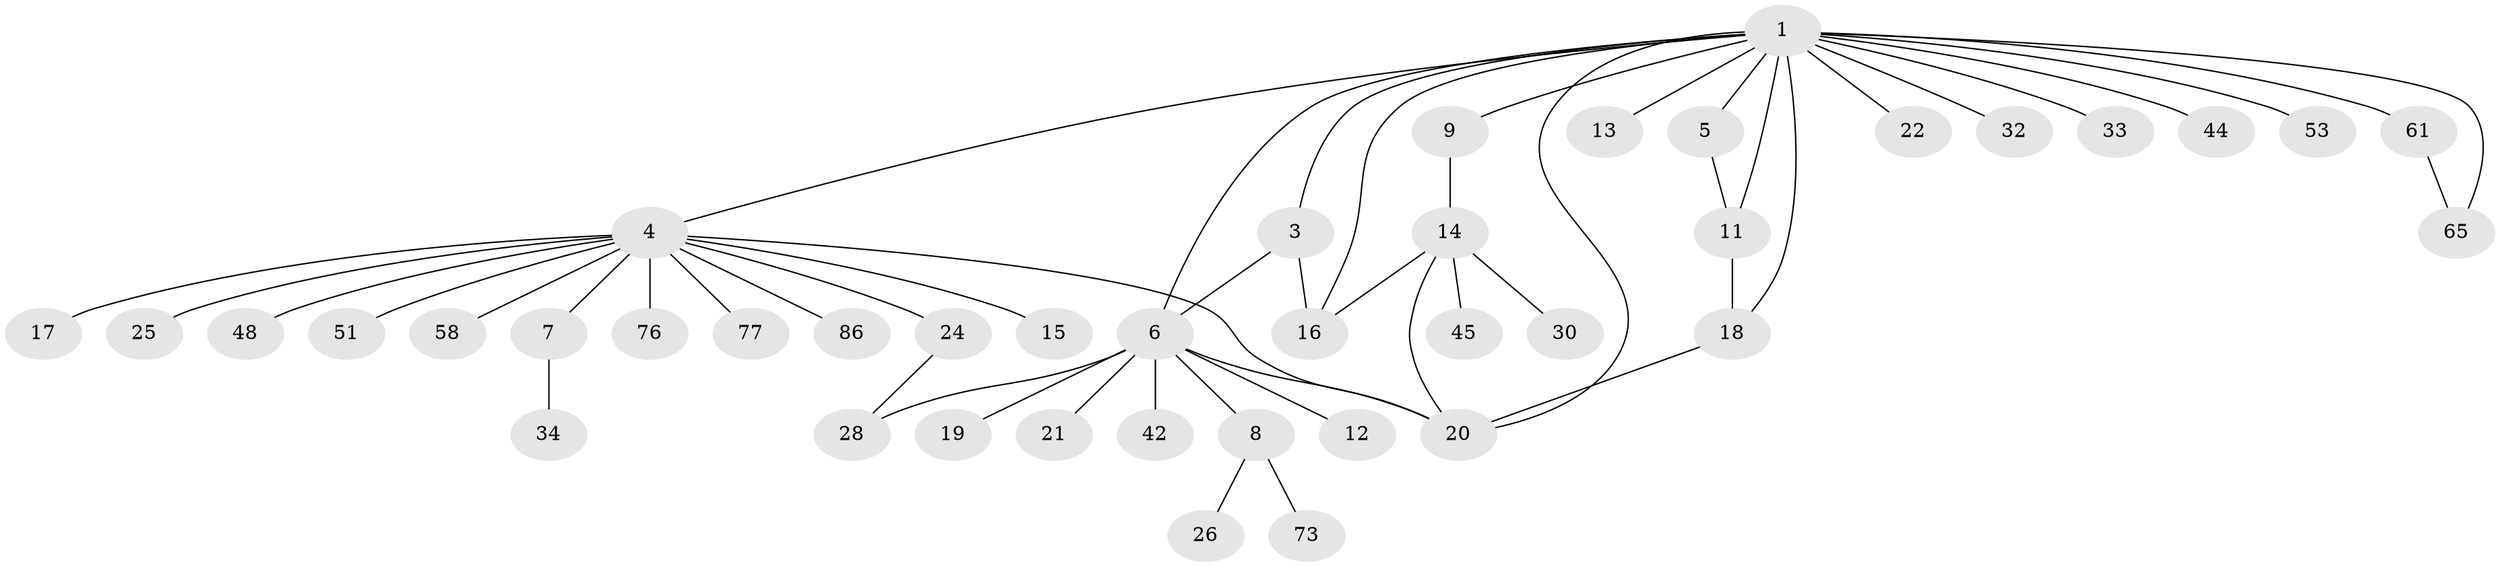 // original degree distribution, {13: 0.019417475728155338, 6: 0.019417475728155338, 4: 0.04854368932038835, 3: 0.0970873786407767, 18: 0.009708737864077669, 2: 0.1941747572815534, 1: 0.5825242718446602, 8: 0.009708737864077669, 9: 0.009708737864077669, 5: 0.009708737864077669}
// Generated by graph-tools (version 1.1) at 2025/18/03/04/25 18:18:26]
// undirected, 41 vertices, 51 edges
graph export_dot {
graph [start="1"]
  node [color=gray90,style=filled];
  1 [super="+2"];
  3 [super="+10+39"];
  4 [super="+40"];
  5 [super="+64"];
  6 [super="+50+46+31+80+99+101+102+62+57"];
  7;
  8;
  9 [super="+92"];
  11 [super="+72+98"];
  12;
  13;
  14 [super="+96+67+55"];
  15 [super="+83"];
  16;
  17 [super="+38"];
  18 [super="+27+84+89"];
  19;
  20 [super="+41+43+35+82+70+66+23"];
  21;
  22;
  24 [super="+60"];
  25;
  26 [super="+68+78"];
  28 [super="+54+52"];
  30 [super="+37+71+93"];
  32 [super="+56"];
  33;
  34;
  42 [super="+49"];
  44;
  45;
  48;
  51;
  53;
  58;
  61 [super="+79"];
  65;
  73;
  76;
  77;
  86;
  1 -- 4;
  1 -- 5;
  1 -- 11;
  1 -- 13;
  1 -- 20;
  1 -- 22;
  1 -- 32;
  1 -- 44;
  1 -- 53;
  1 -- 61;
  1 -- 16;
  1 -- 65;
  1 -- 33;
  1 -- 3;
  1 -- 9;
  1 -- 18;
  1 -- 6;
  3 -- 6;
  3 -- 16;
  4 -- 7;
  4 -- 15;
  4 -- 17;
  4 -- 24;
  4 -- 25;
  4 -- 51;
  4 -- 58;
  4 -- 76;
  4 -- 77;
  4 -- 86;
  4 -- 48;
  4 -- 20;
  5 -- 11;
  6 -- 8;
  6 -- 12;
  6 -- 19;
  6 -- 21;
  6 -- 28;
  6 -- 42;
  6 -- 20 [weight=2];
  7 -- 34;
  8 -- 26;
  8 -- 73;
  9 -- 14;
  11 -- 18;
  14 -- 16;
  14 -- 20;
  14 -- 30;
  14 -- 45;
  18 -- 20;
  24 -- 28;
  61 -- 65;
}
